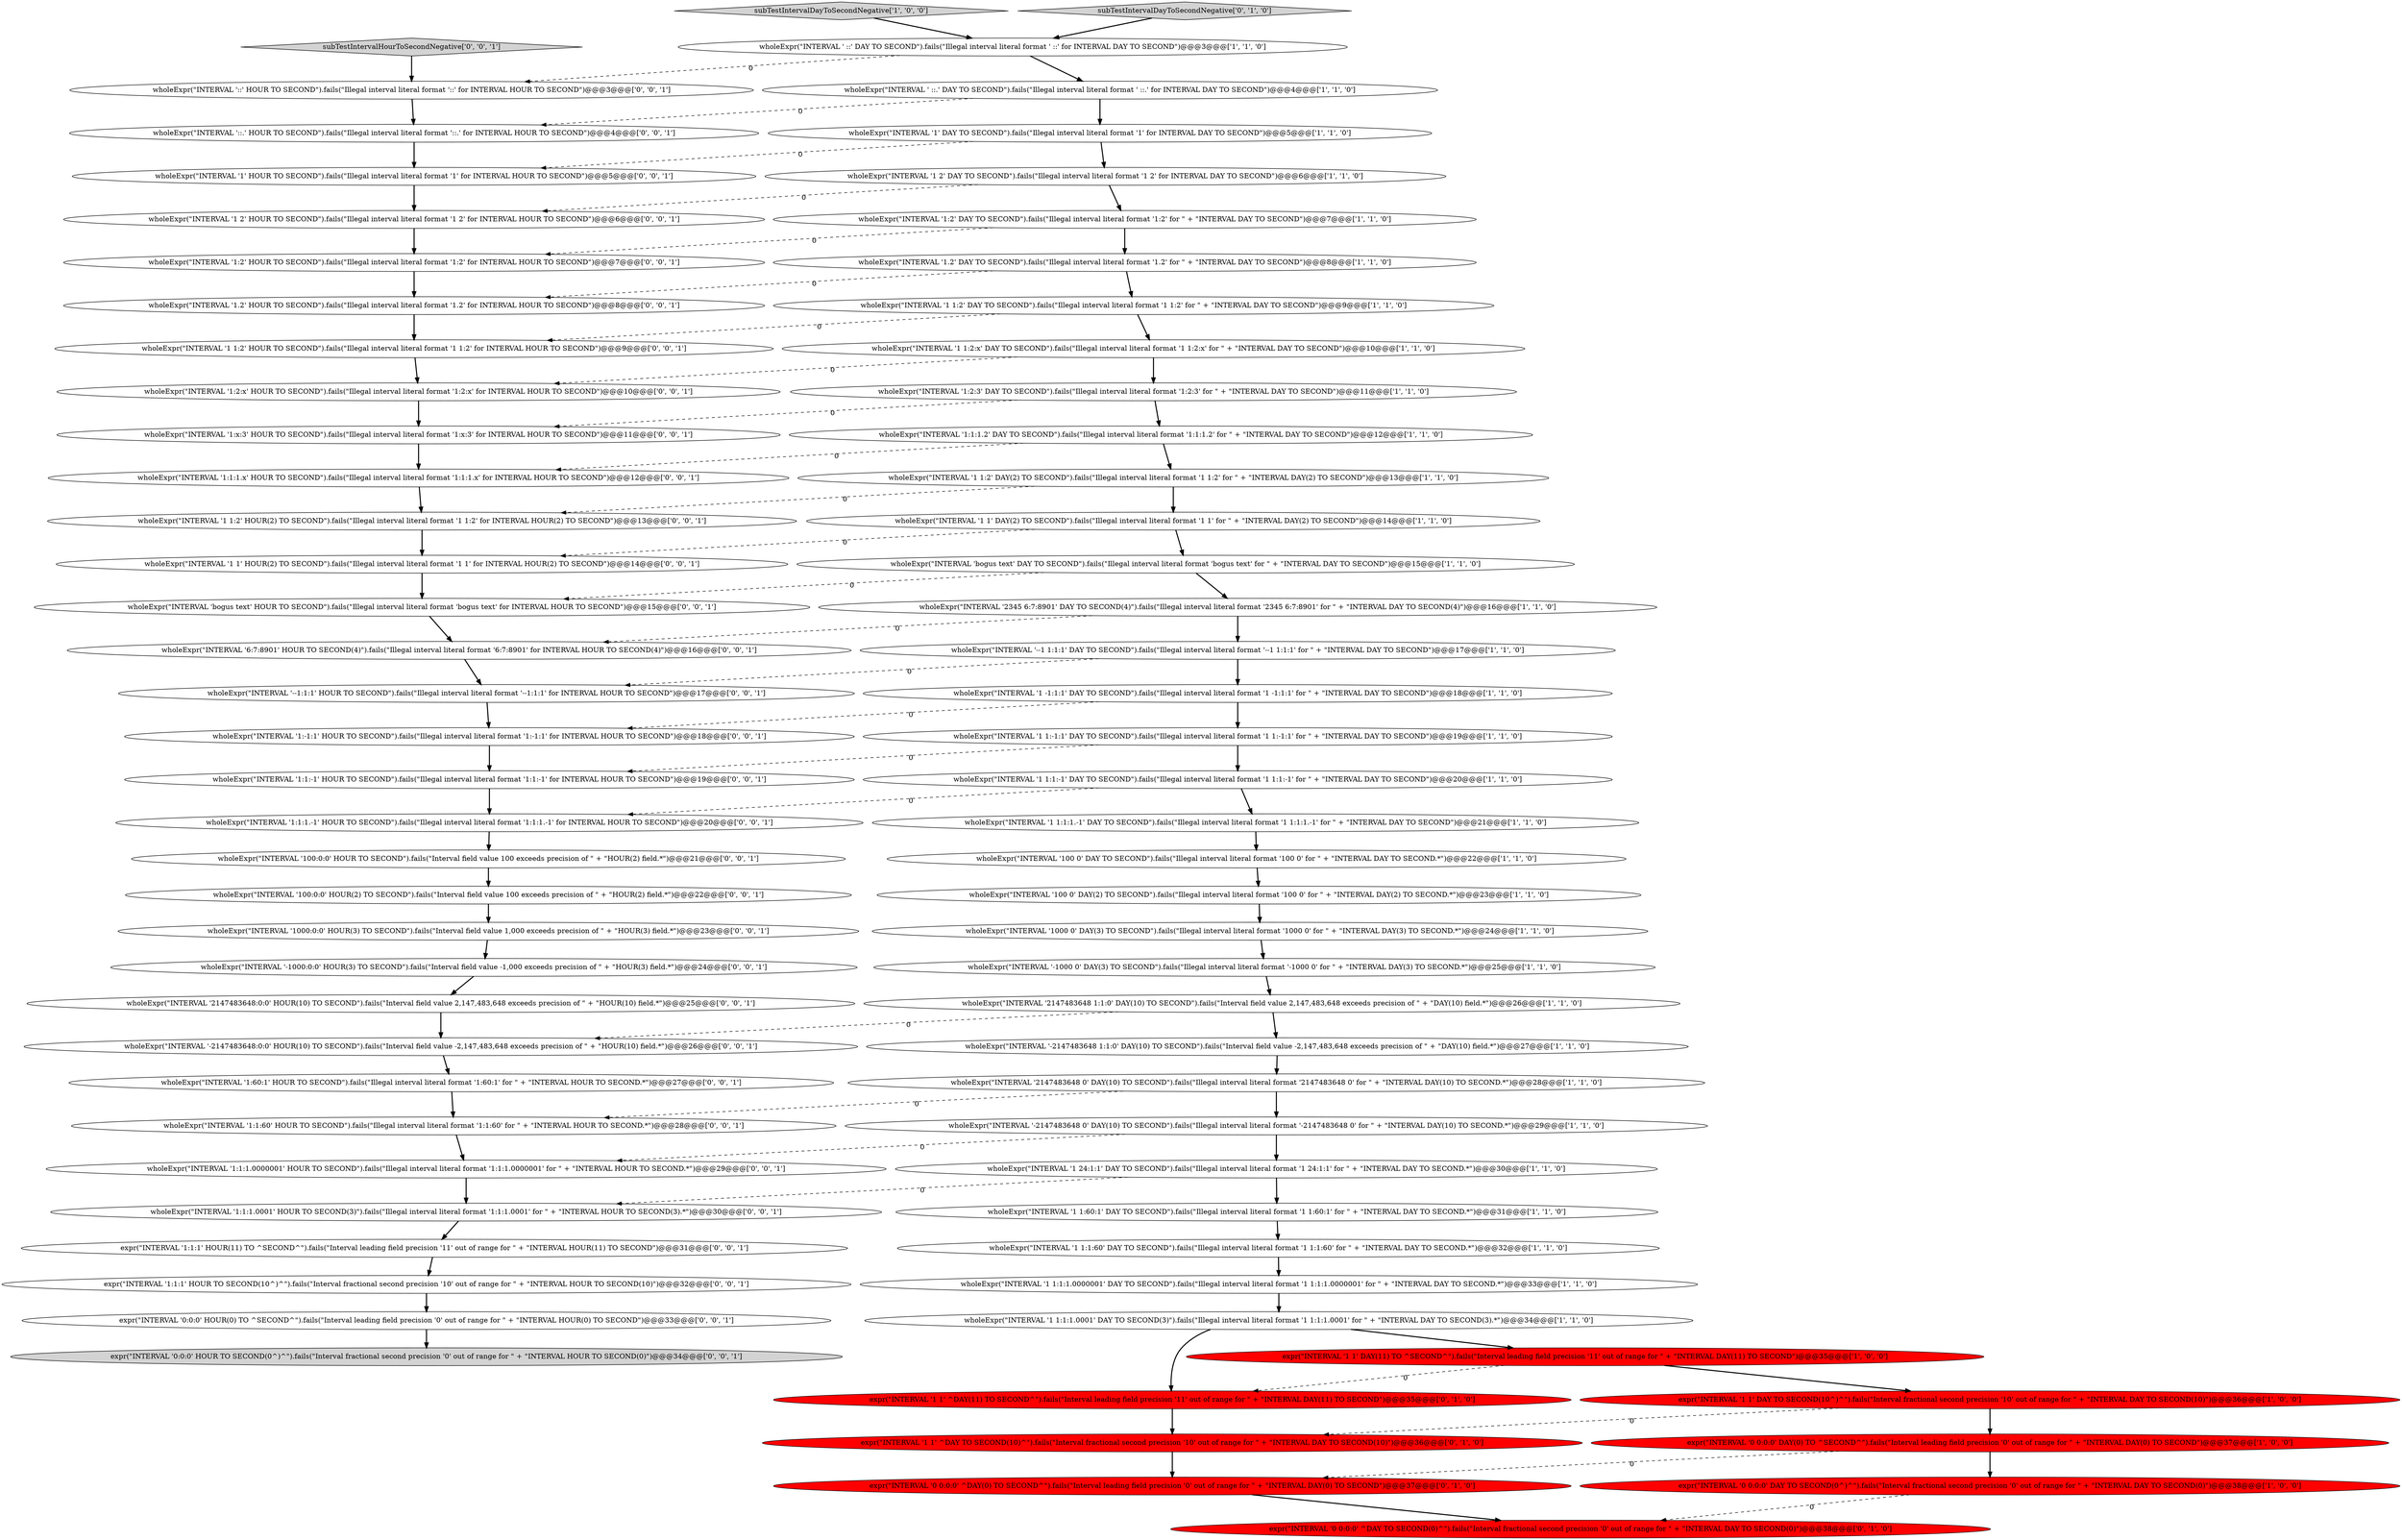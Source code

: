 digraph {
40 [style = filled, label = "expr(\"INTERVAL '0 0:0:0' ^DAY TO SECOND(0)^\").fails(\"Interval fractional second precision '0' out of range for \" + \"INTERVAL DAY TO SECOND\(0\)\")@@@38@@@['0', '1', '0']", fillcolor = red, shape = ellipse image = "AAA1AAABBB2BBB"];
60 [style = filled, label = "subTestIntervalHourToSecondNegative['0', '0', '1']", fillcolor = lightgray, shape = diamond image = "AAA0AAABBB3BBB"];
5 [style = filled, label = "wholeExpr(\"INTERVAL '1 1:2:x' DAY TO SECOND\").fails(\"Illegal interval literal format '1 1:2:x' for \" + \"INTERVAL DAY TO SECOND\")@@@10@@@['1', '1', '0']", fillcolor = white, shape = ellipse image = "AAA0AAABBB1BBB"];
20 [style = filled, label = "wholeExpr(\"INTERVAL '1 1:1:1.0001' DAY TO SECOND(3)\").fails(\"Illegal interval literal format '1 1:1:1\.0001' for \" + \"INTERVAL DAY TO SECOND\(3\).*\")@@@34@@@['1', '1', '0']", fillcolor = white, shape = ellipse image = "AAA0AAABBB1BBB"];
73 [style = filled, label = "wholeExpr(\"INTERVAL '1:-1:1' HOUR TO SECOND\").fails(\"Illegal interval literal format '1:-1:1' for INTERVAL HOUR TO SECOND\")@@@18@@@['0', '0', '1']", fillcolor = white, shape = ellipse image = "AAA0AAABBB3BBB"];
12 [style = filled, label = "wholeExpr(\"INTERVAL '2147483648 1:1:0' DAY(10) TO SECOND\").fails(\"Interval field value 2,147,483,648 exceeds precision of \" + \"DAY\(10\) field.*\")@@@26@@@['1', '1', '0']", fillcolor = white, shape = ellipse image = "AAA0AAABBB1BBB"];
32 [style = filled, label = "wholeExpr(\"INTERVAL '1.2' DAY TO SECOND\").fails(\"Illegal interval literal format '1\.2' for \" + \"INTERVAL DAY TO SECOND\")@@@8@@@['1', '1', '0']", fillcolor = white, shape = ellipse image = "AAA0AAABBB1BBB"];
63 [style = filled, label = "wholeExpr(\"INTERVAL 'bogus text' HOUR TO SECOND\").fails(\"Illegal interval literal format 'bogus text' for INTERVAL HOUR TO SECOND\")@@@15@@@['0', '0', '1']", fillcolor = white, shape = ellipse image = "AAA0AAABBB3BBB"];
57 [style = filled, label = "wholeExpr(\"INTERVAL '--1:1:1' HOUR TO SECOND\").fails(\"Illegal interval literal format '--1:1:1' for INTERVAL HOUR TO SECOND\")@@@17@@@['0', '0', '1']", fillcolor = white, shape = ellipse image = "AAA0AAABBB3BBB"];
10 [style = filled, label = "wholeExpr(\"INTERVAL ' ::.' DAY TO SECOND\").fails(\"Illegal interval literal format ' ::\.' for INTERVAL DAY TO SECOND\")@@@4@@@['1', '1', '0']", fillcolor = white, shape = ellipse image = "AAA0AAABBB1BBB"];
13 [style = filled, label = "wholeExpr(\"INTERVAL '1 1:1:1.-1' DAY TO SECOND\").fails(\"Illegal interval literal format '1 1:1:1.-1' for \" + \"INTERVAL DAY TO SECOND\")@@@21@@@['1', '1', '0']", fillcolor = white, shape = ellipse image = "AAA0AAABBB1BBB"];
55 [style = filled, label = "wholeExpr(\"INTERVAL '1:1:1.-1' HOUR TO SECOND\").fails(\"Illegal interval literal format '1:1:1\.-1' for INTERVAL HOUR TO SECOND\")@@@20@@@['0', '0', '1']", fillcolor = white, shape = ellipse image = "AAA0AAABBB3BBB"];
2 [style = filled, label = "wholeExpr(\"INTERVAL '1:1:1.2' DAY TO SECOND\").fails(\"Illegal interval literal format '1:1:1\.2' for \" + \"INTERVAL DAY TO SECOND\")@@@12@@@['1', '1', '0']", fillcolor = white, shape = ellipse image = "AAA0AAABBB1BBB"];
25 [style = filled, label = "wholeExpr(\"INTERVAL '100 0' DAY(2) TO SECOND\").fails(\"Illegal interval literal format '100 0' for \" + \"INTERVAL DAY\(2\) TO SECOND.*\")@@@23@@@['1', '1', '0']", fillcolor = white, shape = ellipse image = "AAA0AAABBB1BBB"];
19 [style = filled, label = "wholeExpr(\"INTERVAL '1 -1:1:1' DAY TO SECOND\").fails(\"Illegal interval literal format '1 -1:1:1' for \" + \"INTERVAL DAY TO SECOND\")@@@18@@@['1', '1', '0']", fillcolor = white, shape = ellipse image = "AAA0AAABBB1BBB"];
39 [style = filled, label = "expr(\"INTERVAL '1 1' ^DAY(11) TO SECOND^\").fails(\"Interval leading field precision '11' out of range for \" + \"INTERVAL DAY\(11\) TO SECOND\")@@@35@@@['0', '1', '0']", fillcolor = red, shape = ellipse image = "AAA1AAABBB2BBB"];
17 [style = filled, label = "wholeExpr(\"INTERVAL '1 1' DAY(2) TO SECOND\").fails(\"Illegal interval literal format '1 1' for \" + \"INTERVAL DAY\(2\) TO SECOND\")@@@14@@@['1', '1', '0']", fillcolor = white, shape = ellipse image = "AAA0AAABBB1BBB"];
34 [style = filled, label = "wholeExpr(\"INTERVAL '1 1:2' DAY TO SECOND\").fails(\"Illegal interval literal format '1 1:2' for \" + \"INTERVAL DAY TO SECOND\")@@@9@@@['1', '1', '0']", fillcolor = white, shape = ellipse image = "AAA0AAABBB1BBB"];
38 [style = filled, label = "expr(\"INTERVAL '1 1' ^DAY TO SECOND(10)^\").fails(\"Interval fractional second precision '10' out of range for \" + \"INTERVAL DAY TO SECOND\(10\)\")@@@36@@@['0', '1', '0']", fillcolor = red, shape = ellipse image = "AAA1AAABBB2BBB"];
64 [style = filled, label = "wholeExpr(\"INTERVAL '1:1:1.0001' HOUR TO SECOND(3)\").fails(\"Illegal interval literal format '1:1:1\.0001' for \" + \"INTERVAL HOUR TO SECOND\(3\).*\")@@@30@@@['0', '0', '1']", fillcolor = white, shape = ellipse image = "AAA0AAABBB3BBB"];
0 [style = filled, label = "expr(\"INTERVAL '0 0:0:0' DAY(0) TO ^SECOND^\").fails(\"Interval leading field precision '0' out of range for \" + \"INTERVAL DAY\(0\) TO SECOND\")@@@37@@@['1', '0', '0']", fillcolor = red, shape = ellipse image = "AAA1AAABBB1BBB"];
35 [style = filled, label = "wholeExpr(\"INTERVAL '1 24:1:1' DAY TO SECOND\").fails(\"Illegal interval literal format '1 24:1:1' for \" + \"INTERVAL DAY TO SECOND.*\")@@@30@@@['1', '1', '0']", fillcolor = white, shape = ellipse image = "AAA0AAABBB1BBB"];
1 [style = filled, label = "wholeExpr(\"INTERVAL '2345 6:7:8901' DAY TO SECOND(4)\").fails(\"Illegal interval literal format '2345 6:7:8901' for \" + \"INTERVAL DAY TO SECOND\(4\)\")@@@16@@@['1', '1', '0']", fillcolor = white, shape = ellipse image = "AAA0AAABBB1BBB"];
6 [style = filled, label = "expr(\"INTERVAL '0 0:0:0' DAY TO SECOND(0^)^\").fails(\"Interval fractional second precision '0' out of range for \" + \"INTERVAL DAY TO SECOND\(0\)\")@@@38@@@['1', '0', '0']", fillcolor = red, shape = ellipse image = "AAA1AAABBB1BBB"];
11 [style = filled, label = "wholeExpr(\"INTERVAL ' ::' DAY TO SECOND\").fails(\"Illegal interval literal format ' ::' for INTERVAL DAY TO SECOND\")@@@3@@@['1', '1', '0']", fillcolor = white, shape = ellipse image = "AAA0AAABBB1BBB"];
24 [style = filled, label = "subTestIntervalDayToSecondNegative['1', '0', '0']", fillcolor = lightgray, shape = diamond image = "AAA0AAABBB1BBB"];
26 [style = filled, label = "wholeExpr(\"INTERVAL '1 1:1:1.0000001' DAY TO SECOND\").fails(\"Illegal interval literal format '1 1:1:1\.0000001' for \" + \"INTERVAL DAY TO SECOND.*\")@@@33@@@['1', '1', '0']", fillcolor = white, shape = ellipse image = "AAA0AAABBB1BBB"];
59 [style = filled, label = "wholeExpr(\"INTERVAL '::' HOUR TO SECOND\").fails(\"Illegal interval literal format '::' for INTERVAL HOUR TO SECOND\")@@@3@@@['0', '0', '1']", fillcolor = white, shape = ellipse image = "AAA0AAABBB3BBB"];
49 [style = filled, label = "wholeExpr(\"INTERVAL '100:0:0' HOUR TO SECOND\").fails(\"Interval field value 100 exceeds precision of \" + \"HOUR\(2\) field.*\")@@@21@@@['0', '0', '1']", fillcolor = white, shape = ellipse image = "AAA0AAABBB3BBB"];
43 [style = filled, label = "wholeExpr(\"INTERVAL '1 1' HOUR(2) TO SECOND\").fails(\"Illegal interval literal format '1 1' for INTERVAL HOUR\(2\) TO SECOND\")@@@14@@@['0', '0', '1']", fillcolor = white, shape = ellipse image = "AAA0AAABBB3BBB"];
15 [style = filled, label = "wholeExpr(\"INTERVAL '-1000 0' DAY(3) TO SECOND\").fails(\"Illegal interval literal format '-1000 0' for \" + \"INTERVAL DAY\(3\) TO SECOND.*\")@@@25@@@['1', '1', '0']", fillcolor = white, shape = ellipse image = "AAA0AAABBB1BBB"];
33 [style = filled, label = "wholeExpr(\"INTERVAL '1' DAY TO SECOND\").fails(\"Illegal interval literal format '1' for INTERVAL DAY TO SECOND\")@@@5@@@['1', '1', '0']", fillcolor = white, shape = ellipse image = "AAA0AAABBB1BBB"];
44 [style = filled, label = "wholeExpr(\"INTERVAL '1:2:x' HOUR TO SECOND\").fails(\"Illegal interval literal format '1:2:x' for INTERVAL HOUR TO SECOND\")@@@10@@@['0', '0', '1']", fillcolor = white, shape = ellipse image = "AAA0AAABBB3BBB"];
54 [style = filled, label = "wholeExpr(\"INTERVAL '-1000:0:0' HOUR(3) TO SECOND\").fails(\"Interval field value -1,000 exceeds precision of \" + \"HOUR\(3\) field.*\")@@@24@@@['0', '0', '1']", fillcolor = white, shape = ellipse image = "AAA0AAABBB3BBB"];
9 [style = filled, label = "wholeExpr(\"INTERVAL '1 1:-1:1' DAY TO SECOND\").fails(\"Illegal interval literal format '1 1:-1:1' for \" + \"INTERVAL DAY TO SECOND\")@@@19@@@['1', '1', '0']", fillcolor = white, shape = ellipse image = "AAA0AAABBB1BBB"];
52 [style = filled, label = "wholeExpr(\"INTERVAL '1 1:2' HOUR(2) TO SECOND\").fails(\"Illegal interval literal format '1 1:2' for INTERVAL HOUR\(2\) TO SECOND\")@@@13@@@['0', '0', '1']", fillcolor = white, shape = ellipse image = "AAA0AAABBB3BBB"];
71 [style = filled, label = "wholeExpr(\"INTERVAL '1.2' HOUR TO SECOND\").fails(\"Illegal interval literal format '1\.2' for INTERVAL HOUR TO SECOND\")@@@8@@@['0', '0', '1']", fillcolor = white, shape = ellipse image = "AAA0AAABBB3BBB"];
72 [style = filled, label = "wholeExpr(\"INTERVAL '1:1:1.0000001' HOUR TO SECOND\").fails(\"Illegal interval literal format '1:1:1\.0000001' for \" + \"INTERVAL HOUR TO SECOND.*\")@@@29@@@['0', '0', '1']", fillcolor = white, shape = ellipse image = "AAA0AAABBB3BBB"];
48 [style = filled, label = "expr(\"INTERVAL '1:1:1' HOUR(11) TO ^SECOND^\").fails(\"Interval leading field precision '11' out of range for \" + \"INTERVAL HOUR\(11\) TO SECOND\")@@@31@@@['0', '0', '1']", fillcolor = white, shape = ellipse image = "AAA0AAABBB3BBB"];
65 [style = filled, label = "wholeExpr(\"INTERVAL '1:x:3' HOUR TO SECOND\").fails(\"Illegal interval literal format '1:x:3' for INTERVAL HOUR TO SECOND\")@@@11@@@['0', '0', '1']", fillcolor = white, shape = ellipse image = "AAA0AAABBB3BBB"];
67 [style = filled, label = "wholeExpr(\"INTERVAL '1:1:-1' HOUR TO SECOND\").fails(\"Illegal interval literal format '1:1:-1' for INTERVAL HOUR TO SECOND\")@@@19@@@['0', '0', '1']", fillcolor = white, shape = ellipse image = "AAA0AAABBB3BBB"];
50 [style = filled, label = "wholeExpr(\"INTERVAL '1:2' HOUR TO SECOND\").fails(\"Illegal interval literal format '1:2' for INTERVAL HOUR TO SECOND\")@@@7@@@['0', '0', '1']", fillcolor = white, shape = ellipse image = "AAA0AAABBB3BBB"];
46 [style = filled, label = "wholeExpr(\"INTERVAL '-2147483648:0:0' HOUR(10) TO SECOND\").fails(\"Interval field value -2,147,483,648 exceeds precision of \" + \"HOUR\(10\) field.*\")@@@26@@@['0', '0', '1']", fillcolor = white, shape = ellipse image = "AAA0AAABBB3BBB"];
23 [style = filled, label = "wholeExpr(\"INTERVAL '-2147483648 0' DAY(10) TO SECOND\").fails(\"Illegal interval literal format '-2147483648 0' for \" + \"INTERVAL DAY\(10\) TO SECOND.*\")@@@29@@@['1', '1', '0']", fillcolor = white, shape = ellipse image = "AAA0AAABBB1BBB"];
45 [style = filled, label = "wholeExpr(\"INTERVAL '1:60:1' HOUR TO SECOND\").fails(\"Illegal interval literal format '1:60:1' for \" + \"INTERVAL HOUR TO SECOND.*\")@@@27@@@['0', '0', '1']", fillcolor = white, shape = ellipse image = "AAA0AAABBB3BBB"];
14 [style = filled, label = "wholeExpr(\"INTERVAL '1:2' DAY TO SECOND\").fails(\"Illegal interval literal format '1:2' for \" + \"INTERVAL DAY TO SECOND\")@@@7@@@['1', '1', '0']", fillcolor = white, shape = ellipse image = "AAA0AAABBB1BBB"];
31 [style = filled, label = "wholeExpr(\"INTERVAL '1 1:2' DAY(2) TO SECOND\").fails(\"Illegal interval literal format '1 1:2' for \" + \"INTERVAL DAY\(2\) TO SECOND\")@@@13@@@['1', '1', '0']", fillcolor = white, shape = ellipse image = "AAA0AAABBB1BBB"];
53 [style = filled, label = "wholeExpr(\"INTERVAL '100:0:0' HOUR(2) TO SECOND\").fails(\"Interval field value 100 exceeds precision of \" + \"HOUR\(2\) field.*\")@@@22@@@['0', '0', '1']", fillcolor = white, shape = ellipse image = "AAA0AAABBB3BBB"];
58 [style = filled, label = "wholeExpr(\"INTERVAL '2147483648:0:0' HOUR(10) TO SECOND\").fails(\"Interval field value 2,147,483,648 exceeds precision of \" + \"HOUR\(10\) field.*\")@@@25@@@['0', '0', '1']", fillcolor = white, shape = ellipse image = "AAA0AAABBB3BBB"];
61 [style = filled, label = "wholeExpr(\"INTERVAL '1000:0:0' HOUR(3) TO SECOND\").fails(\"Interval field value 1,000 exceeds precision of \" + \"HOUR\(3\) field.*\")@@@23@@@['0', '0', '1']", fillcolor = white, shape = ellipse image = "AAA0AAABBB3BBB"];
68 [style = filled, label = "wholeExpr(\"INTERVAL '1 2' HOUR TO SECOND\").fails(\"Illegal interval literal format '1 2' for INTERVAL HOUR TO SECOND\")@@@6@@@['0', '0', '1']", fillcolor = white, shape = ellipse image = "AAA0AAABBB3BBB"];
22 [style = filled, label = "wholeExpr(\"INTERVAL '1:2:3' DAY TO SECOND\").fails(\"Illegal interval literal format '1:2:3' for \" + \"INTERVAL DAY TO SECOND\")@@@11@@@['1', '1', '0']", fillcolor = white, shape = ellipse image = "AAA0AAABBB1BBB"];
4 [style = filled, label = "wholeExpr(\"INTERVAL '--1 1:1:1' DAY TO SECOND\").fails(\"Illegal interval literal format '--1 1:1:1' for \" + \"INTERVAL DAY TO SECOND\")@@@17@@@['1', '1', '0']", fillcolor = white, shape = ellipse image = "AAA0AAABBB1BBB"];
21 [style = filled, label = "wholeExpr(\"INTERVAL '1 2' DAY TO SECOND\").fails(\"Illegal interval literal format '1 2' for INTERVAL DAY TO SECOND\")@@@6@@@['1', '1', '0']", fillcolor = white, shape = ellipse image = "AAA0AAABBB1BBB"];
28 [style = filled, label = "wholeExpr(\"INTERVAL 'bogus text' DAY TO SECOND\").fails(\"Illegal interval literal format 'bogus text' for \" + \"INTERVAL DAY TO SECOND\")@@@15@@@['1', '1', '0']", fillcolor = white, shape = ellipse image = "AAA0AAABBB1BBB"];
27 [style = filled, label = "wholeExpr(\"INTERVAL '1 1:60:1' DAY TO SECOND\").fails(\"Illegal interval literal format '1 1:60:1' for \" + \"INTERVAL DAY TO SECOND.*\")@@@31@@@['1', '1', '0']", fillcolor = white, shape = ellipse image = "AAA0AAABBB1BBB"];
62 [style = filled, label = "wholeExpr(\"INTERVAL '1:1:1.x' HOUR TO SECOND\").fails(\"Illegal interval literal format '1:1:1\.x' for INTERVAL HOUR TO SECOND\")@@@12@@@['0', '0', '1']", fillcolor = white, shape = ellipse image = "AAA0AAABBB3BBB"];
30 [style = filled, label = "expr(\"INTERVAL '1 1' DAY TO SECOND(10^)^\").fails(\"Interval fractional second precision '10' out of range for \" + \"INTERVAL DAY TO SECOND\(10\)\")@@@36@@@['1', '0', '0']", fillcolor = red, shape = ellipse image = "AAA1AAABBB1BBB"];
69 [style = filled, label = "wholeExpr(\"INTERVAL '1' HOUR TO SECOND\").fails(\"Illegal interval literal format '1' for INTERVAL HOUR TO SECOND\")@@@5@@@['0', '0', '1']", fillcolor = white, shape = ellipse image = "AAA0AAABBB3BBB"];
74 [style = filled, label = "wholeExpr(\"INTERVAL '::.' HOUR TO SECOND\").fails(\"Illegal interval literal format '::\.' for INTERVAL HOUR TO SECOND\")@@@4@@@['0', '0', '1']", fillcolor = white, shape = ellipse image = "AAA0AAABBB3BBB"];
41 [style = filled, label = "expr(\"INTERVAL '0 0:0:0' ^DAY(0) TO SECOND^\").fails(\"Interval leading field precision '0' out of range for \" + \"INTERVAL DAY\(0\) TO SECOND\")@@@37@@@['0', '1', '0']", fillcolor = red, shape = ellipse image = "AAA1AAABBB2BBB"];
36 [style = filled, label = "wholeExpr(\"INTERVAL '1000 0' DAY(3) TO SECOND\").fails(\"Illegal interval literal format '1000 0' for \" + \"INTERVAL DAY\(3\) TO SECOND.*\")@@@24@@@['1', '1', '0']", fillcolor = white, shape = ellipse image = "AAA0AAABBB1BBB"];
16 [style = filled, label = "wholeExpr(\"INTERVAL '2147483648 0' DAY(10) TO SECOND\").fails(\"Illegal interval literal format '2147483648 0' for \" + \"INTERVAL DAY\(10\) TO SECOND.*\")@@@28@@@['1', '1', '0']", fillcolor = white, shape = ellipse image = "AAA0AAABBB1BBB"];
56 [style = filled, label = "wholeExpr(\"INTERVAL '6:7:8901' HOUR TO SECOND(4)\").fails(\"Illegal interval literal format '6:7:8901' for INTERVAL HOUR TO SECOND\(4\)\")@@@16@@@['0', '0', '1']", fillcolor = white, shape = ellipse image = "AAA0AAABBB3BBB"];
66 [style = filled, label = "expr(\"INTERVAL '1:1:1' HOUR TO SECOND(10^)^\").fails(\"Interval fractional second precision '10' out of range for \" + \"INTERVAL HOUR TO SECOND\(10\)\")@@@32@@@['0', '0', '1']", fillcolor = white, shape = ellipse image = "AAA0AAABBB3BBB"];
37 [style = filled, label = "subTestIntervalDayToSecondNegative['0', '1', '0']", fillcolor = lightgray, shape = diamond image = "AAA0AAABBB2BBB"];
70 [style = filled, label = "wholeExpr(\"INTERVAL '1 1:2' HOUR TO SECOND\").fails(\"Illegal interval literal format '1 1:2' for INTERVAL HOUR TO SECOND\")@@@9@@@['0', '0', '1']", fillcolor = white, shape = ellipse image = "AAA0AAABBB3BBB"];
29 [style = filled, label = "wholeExpr(\"INTERVAL '1 1:1:60' DAY TO SECOND\").fails(\"Illegal interval literal format '1 1:1:60' for \" + \"INTERVAL DAY TO SECOND.*\")@@@32@@@['1', '1', '0']", fillcolor = white, shape = ellipse image = "AAA0AAABBB1BBB"];
8 [style = filled, label = "wholeExpr(\"INTERVAL '-2147483648 1:1:0' DAY(10) TO SECOND\").fails(\"Interval field value -2,147,483,648 exceeds precision of \" + \"DAY\(10\) field.*\")@@@27@@@['1', '1', '0']", fillcolor = white, shape = ellipse image = "AAA0AAABBB1BBB"];
18 [style = filled, label = "wholeExpr(\"INTERVAL '1 1:1:-1' DAY TO SECOND\").fails(\"Illegal interval literal format '1 1:1:-1' for \" + \"INTERVAL DAY TO SECOND\")@@@20@@@['1', '1', '0']", fillcolor = white, shape = ellipse image = "AAA0AAABBB1BBB"];
47 [style = filled, label = "wholeExpr(\"INTERVAL '1:1:60' HOUR TO SECOND\").fails(\"Illegal interval literal format '1:1:60' for \" + \"INTERVAL HOUR TO SECOND.*\")@@@28@@@['0', '0', '1']", fillcolor = white, shape = ellipse image = "AAA0AAABBB3BBB"];
51 [style = filled, label = "expr(\"INTERVAL '0:0:0' HOUR TO SECOND(0^)^\").fails(\"Interval fractional second precision '0' out of range for \" + \"INTERVAL HOUR TO SECOND\(0\)\")@@@34@@@['0', '0', '1']", fillcolor = lightgray, shape = ellipse image = "AAA0AAABBB3BBB"];
42 [style = filled, label = "expr(\"INTERVAL '0:0:0' HOUR(0) TO ^SECOND^\").fails(\"Interval leading field precision '0' out of range for \" + \"INTERVAL HOUR\(0\) TO SECOND\")@@@33@@@['0', '0', '1']", fillcolor = white, shape = ellipse image = "AAA0AAABBB3BBB"];
7 [style = filled, label = "wholeExpr(\"INTERVAL '100 0' DAY TO SECOND\").fails(\"Illegal interval literal format '100 0' for \" + \"INTERVAL DAY TO SECOND.*\")@@@22@@@['1', '1', '0']", fillcolor = white, shape = ellipse image = "AAA0AAABBB1BBB"];
3 [style = filled, label = "expr(\"INTERVAL '1 1' DAY(11) TO ^SECOND^\").fails(\"Interval leading field precision '11' out of range for \" + \"INTERVAL DAY\(11\) TO SECOND\")@@@35@@@['1', '0', '0']", fillcolor = red, shape = ellipse image = "AAA1AAABBB1BBB"];
74->69 [style = bold, label=""];
8->16 [style = bold, label=""];
71->70 [style = bold, label=""];
37->11 [style = bold, label=""];
55->49 [style = bold, label=""];
68->50 [style = bold, label=""];
10->74 [style = dashed, label="0"];
65->62 [style = bold, label=""];
63->56 [style = bold, label=""];
38->41 [style = bold, label=""];
32->34 [style = bold, label=""];
69->68 [style = bold, label=""];
70->44 [style = bold, label=""];
18->55 [style = dashed, label="0"];
31->52 [style = dashed, label="0"];
9->67 [style = dashed, label="0"];
16->47 [style = dashed, label="0"];
19->9 [style = bold, label=""];
24->11 [style = bold, label=""];
39->38 [style = bold, label=""];
28->63 [style = dashed, label="0"];
35->64 [style = dashed, label="0"];
12->46 [style = dashed, label="0"];
3->30 [style = bold, label=""];
2->31 [style = bold, label=""];
1->4 [style = bold, label=""];
21->68 [style = dashed, label="0"];
73->67 [style = bold, label=""];
17->43 [style = dashed, label="0"];
25->36 [style = bold, label=""];
3->39 [style = dashed, label="0"];
4->19 [style = bold, label=""];
1->56 [style = dashed, label="0"];
20->3 [style = bold, label=""];
56->57 [style = bold, label=""];
54->58 [style = bold, label=""];
29->26 [style = bold, label=""];
23->35 [style = bold, label=""];
0->41 [style = dashed, label="0"];
32->71 [style = dashed, label="0"];
22->65 [style = dashed, label="0"];
20->39 [style = bold, label=""];
58->46 [style = bold, label=""];
15->12 [style = bold, label=""];
27->29 [style = bold, label=""];
5->22 [style = bold, label=""];
72->64 [style = bold, label=""];
26->20 [style = bold, label=""];
4->57 [style = dashed, label="0"];
30->38 [style = dashed, label="0"];
22->2 [style = bold, label=""];
11->59 [style = dashed, label="0"];
6->40 [style = dashed, label="0"];
16->23 [style = bold, label=""];
42->51 [style = bold, label=""];
52->43 [style = bold, label=""];
9->18 [style = bold, label=""];
41->40 [style = bold, label=""];
11->10 [style = bold, label=""];
12->8 [style = bold, label=""];
66->42 [style = bold, label=""];
43->63 [style = bold, label=""];
10->33 [style = bold, label=""];
30->0 [style = bold, label=""];
61->54 [style = bold, label=""];
31->17 [style = bold, label=""];
50->71 [style = bold, label=""];
14->32 [style = bold, label=""];
14->50 [style = dashed, label="0"];
48->66 [style = bold, label=""];
33->69 [style = dashed, label="0"];
19->73 [style = dashed, label="0"];
21->14 [style = bold, label=""];
5->44 [style = dashed, label="0"];
53->61 [style = bold, label=""];
35->27 [style = bold, label=""];
0->6 [style = bold, label=""];
34->5 [style = bold, label=""];
62->52 [style = bold, label=""];
36->15 [style = bold, label=""];
57->73 [style = bold, label=""];
47->72 [style = bold, label=""];
28->1 [style = bold, label=""];
60->59 [style = bold, label=""];
59->74 [style = bold, label=""];
49->53 [style = bold, label=""];
67->55 [style = bold, label=""];
17->28 [style = bold, label=""];
34->70 [style = dashed, label="0"];
13->7 [style = bold, label=""];
44->65 [style = bold, label=""];
18->13 [style = bold, label=""];
45->47 [style = bold, label=""];
23->72 [style = dashed, label="0"];
46->45 [style = bold, label=""];
7->25 [style = bold, label=""];
2->62 [style = dashed, label="0"];
33->21 [style = bold, label=""];
64->48 [style = bold, label=""];
}
